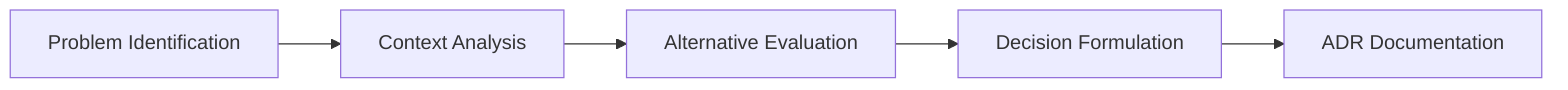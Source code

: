 graph LR
    A[Problem Identification]:::kv-primary --> B[Context Analysis]:::kv-highlight
    B --> C[Alternative Evaluation]:::kv-accent
    C --> D[Decision Formulation]:::kv-accent
    D --> E[ADR Documentation]:::kv-primary